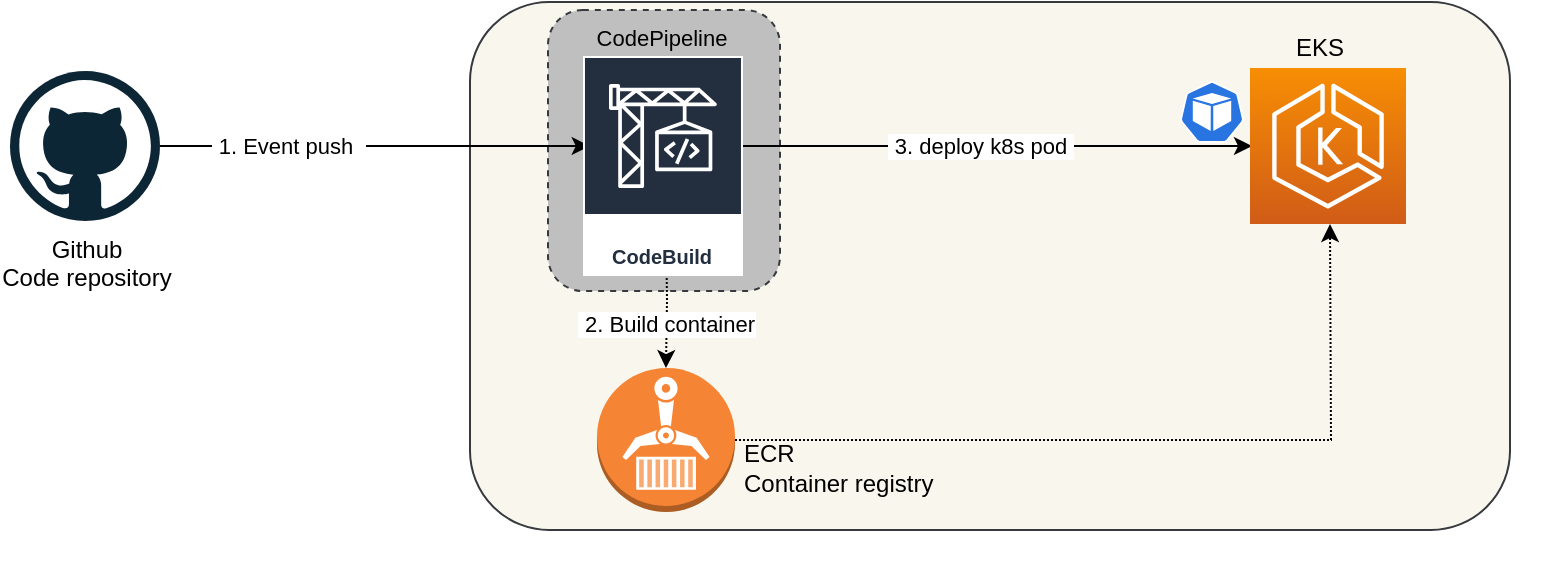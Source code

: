 <mxfile version="13.0.1" type="device"><diagram id="C5RBs43oDa-KdzZeNtuy" name="Page-1"><mxGraphModel dx="1000" dy="525" grid="1" gridSize="10" guides="1" tooltips="1" connect="1" arrows="1" fold="1" page="1" pageScale="1" pageWidth="827" pageHeight="1169" math="0" shadow="0"><root><mxCell id="WIyWlLk6GJQsqaUBKTNV-0"/><mxCell id="WIyWlLk6GJQsqaUBKTNV-1" parent="WIyWlLk6GJQsqaUBKTNV-0"/><mxCell id="bUugoyvizq52V4c4gYMH-18" value="" style="rounded=1;whiteSpace=wrap;html=1;fillColor=#f9f7ed;strokeColor=#36393d;" parent="WIyWlLk6GJQsqaUBKTNV-1" vertex="1"><mxGeometry x="270" y="26" width="520" height="264" as="geometry"/></mxCell><mxCell id="bUugoyvizq52V4c4gYMH-17" style="edgeStyle=orthogonalEdgeStyle;rounded=0;orthogonalLoop=1;jettySize=auto;html=1;dashed=1;dashPattern=1 1;" parent="WIyWlLk6GJQsqaUBKTNV-1" source="bUugoyvizq52V4c4gYMH-5" edge="1"><mxGeometry relative="1" as="geometry"><mxPoint x="700" y="137" as="targetPoint"/></mxGeometry></mxCell><mxCell id="bUugoyvizq52V4c4gYMH-21" value="" style="rounded=1;whiteSpace=wrap;html=1;fillColor=#BFBFBF;strokeColor=#36393d;dashed=1;" parent="WIyWlLk6GJQsqaUBKTNV-1" vertex="1"><mxGeometry x="309" y="30" width="116" height="140.5" as="geometry"/></mxCell><mxCell id="bUugoyvizq52V4c4gYMH-3" style="edgeStyle=orthogonalEdgeStyle;rounded=0;orthogonalLoop=1;jettySize=auto;html=1;entryX=0;entryY=0.5;entryDx=0;entryDy=0;entryPerimeter=0;" parent="WIyWlLk6GJQsqaUBKTNV-1" source="bUugoyvizq52V4c4gYMH-1" edge="1"><mxGeometry relative="1" as="geometry"><mxPoint x="329.87" y="98" as="targetPoint"/></mxGeometry></mxCell><mxCell id="SSUrgaTdxpimMOK0piEM-12" value="&amp;nbsp;1. Event push&amp;nbsp;&amp;nbsp;" style="edgeLabel;html=1;align=center;verticalAlign=middle;resizable=0;points=[];" parent="bUugoyvizq52V4c4gYMH-3" vertex="1" connectable="0"><mxGeometry x="-0.406" y="1" relative="1" as="geometry"><mxPoint y="1" as="offset"/></mxGeometry></mxCell><mxCell id="bUugoyvizq52V4c4gYMH-1" value="Github&lt;br&gt;Code repository" style="dashed=0;outlineConnect=0;html=1;align=center;labelPosition=center;verticalLabelPosition=bottom;verticalAlign=top;shape=mxgraph.weblogos.github" parent="WIyWlLk6GJQsqaUBKTNV-1" vertex="1"><mxGeometry x="40" y="60.5" width="75" height="75" as="geometry"/></mxCell><mxCell id="bUugoyvizq52V4c4gYMH-6" style="edgeStyle=orthogonalEdgeStyle;rounded=0;orthogonalLoop=1;jettySize=auto;html=1;entryX=0.5;entryY=0;entryDx=0;entryDy=0;entryPerimeter=0;dashed=1;dashPattern=1 1;" parent="WIyWlLk6GJQsqaUBKTNV-1" target="bUugoyvizq52V4c4gYMH-5" edge="1"><mxGeometry relative="1" as="geometry"><mxPoint x="368.034" y="140" as="sourcePoint"/></mxGeometry></mxCell><mxCell id="e4Ld2xPzB6cTLnpXKq3D-7" value="&amp;nbsp;2. Build container" style="edgeLabel;html=1;align=center;verticalAlign=middle;resizable=0;points=[];" vertex="1" connectable="0" parent="bUugoyvizq52V4c4gYMH-6"><mxGeometry x="0.402" relative="1" as="geometry"><mxPoint y="-1.28" as="offset"/></mxGeometry></mxCell><mxCell id="bUugoyvizq52V4c4gYMH-5" value="" style="outlineConnect=0;dashed=0;verticalLabelPosition=bottom;verticalAlign=top;align=center;html=1;shape=mxgraph.aws3.ecr;fillColor=#F58534;gradientColor=none;" parent="WIyWlLk6GJQsqaUBKTNV-1" vertex="1"><mxGeometry x="333.49" y="209" width="69" height="72" as="geometry"/></mxCell><mxCell id="bUugoyvizq52V4c4gYMH-23" value="&lt;span style=&quot;font-weight: normal&quot;&gt;CodePipeline&lt;/span&gt;" style="text;html=1;strokeColor=none;fillColor=none;align=center;verticalAlign=middle;whiteSpace=wrap;rounded=0;fontSize=11;fontStyle=1" parent="WIyWlLk6GJQsqaUBKTNV-1" vertex="1"><mxGeometry x="326.49" y="33.5" width="80" height="20" as="geometry"/></mxCell><mxCell id="SSUrgaTdxpimMOK0piEM-1" value="CodeBuild" style="outlineConnect=0;fontColor=#232F3E;gradientColor=none;strokeColor=#ffffff;fillColor=#232F3E;dashed=0;verticalLabelPosition=middle;verticalAlign=bottom;align=center;html=1;whiteSpace=wrap;fontSize=10;fontStyle=1;spacing=3;shape=mxgraph.aws4.productIcon;prIcon=mxgraph.aws4.codebuild;" parent="WIyWlLk6GJQsqaUBKTNV-1" vertex="1"><mxGeometry x="326.49" y="53" width="80" height="110" as="geometry"/></mxCell><mxCell id="SSUrgaTdxpimMOK0piEM-6" value="" style="shape=image;html=1;verticalAlign=top;verticalLabelPosition=bottom;labelBackgroundColor=#ffffff;imageAspect=0;aspect=fixed;image=https://cdn3.iconfinder.com/data/icons/social-media-2169/24/social_media_social_media_logo_docker-128.png" parent="WIyWlLk6GJQsqaUBKTNV-1" vertex="1"><mxGeometry x="405" y="209" width="34" height="34" as="geometry"/></mxCell><mxCell id="SSUrgaTdxpimMOK0piEM-11" value="&lt;span&gt;ECR &lt;br&gt;Container registry&lt;/span&gt;" style="text;html=1;strokeColor=none;fillColor=none;align=left;verticalAlign=middle;whiteSpace=wrap;rounded=0;" parent="WIyWlLk6GJQsqaUBKTNV-1" vertex="1"><mxGeometry x="405" y="249" width="120" height="20" as="geometry"/></mxCell><mxCell id="bUugoyvizq52V4c4gYMH-11" style="edgeStyle=orthogonalEdgeStyle;rounded=0;orthogonalLoop=1;jettySize=auto;html=1;" parent="WIyWlLk6GJQsqaUBKTNV-1" edge="1" source="SSUrgaTdxpimMOK0piEM-1"><mxGeometry relative="1" as="geometry"><mxPoint x="551.5" y="98.034" as="sourcePoint"/><mxPoint x="661" y="98" as="targetPoint"/><Array as="points"><mxPoint x="460" y="98"/><mxPoint x="460" y="98"/></Array></mxGeometry></mxCell><mxCell id="e4Ld2xPzB6cTLnpXKq3D-6" value="&amp;nbsp;3. deploy k8s pod&amp;nbsp;" style="edgeLabel;html=1;align=center;verticalAlign=middle;resizable=0;points=[];" vertex="1" connectable="0" parent="bUugoyvizq52V4c4gYMH-11"><mxGeometry x="-0.26" relative="1" as="geometry"><mxPoint x="24.22" as="offset"/></mxGeometry></mxCell><mxCell id="e4Ld2xPzB6cTLnpXKq3D-0" value="" style="outlineConnect=0;fontColor=#232F3E;gradientColor=#F78E04;gradientDirection=north;fillColor=#D05C17;strokeColor=#ffffff;dashed=0;verticalLabelPosition=bottom;verticalAlign=top;align=center;html=1;fontSize=12;fontStyle=0;aspect=fixed;shape=mxgraph.aws4.resourceIcon;resIcon=mxgraph.aws4.eks;" vertex="1" parent="WIyWlLk6GJQsqaUBKTNV-1"><mxGeometry x="660" y="59" width="78" height="78" as="geometry"/></mxCell><mxCell id="e4Ld2xPzB6cTLnpXKq3D-3" value="" style="html=1;dashed=0;whitespace=wrap;fillColor=#2875E2;strokeColor=#ffffff;points=[[0.005,0.63,0],[0.1,0.2,0],[0.9,0.2,0],[0.5,0,0],[0.995,0.63,0],[0.72,0.99,0],[0.5,1,0],[0.28,0.99,0]];shape=mxgraph.kubernetes.icon;prIcon=pod" vertex="1" parent="WIyWlLk6GJQsqaUBKTNV-1"><mxGeometry x="625" y="56" width="32" height="50" as="geometry"/></mxCell><mxCell id="e4Ld2xPzB6cTLnpXKq3D-4" value="EKS" style="text;html=1;strokeColor=none;fillColor=none;align=left;verticalAlign=middle;whiteSpace=wrap;rounded=0;" vertex="1" parent="WIyWlLk6GJQsqaUBKTNV-1"><mxGeometry x="680.5" y="39" width="41" height="20" as="geometry"/></mxCell><mxCell id="e4Ld2xPzB6cTLnpXKq3D-5" value="" style="shape=image;html=1;verticalAlign=top;verticalLabelPosition=bottom;labelBackgroundColor=#ffffff;imageAspect=0;aspect=fixed;image=https://cdn2.iconfinder.com/data/icons/amazon-aws-stencils/100/Non-Service_Specific_copy__AWS_Cloud-128.png" vertex="1" parent="WIyWlLk6GJQsqaUBKTNV-1"><mxGeometry x="738" y="239" width="78" height="78" as="geometry"/></mxCell></root></mxGraphModel></diagram></mxfile>